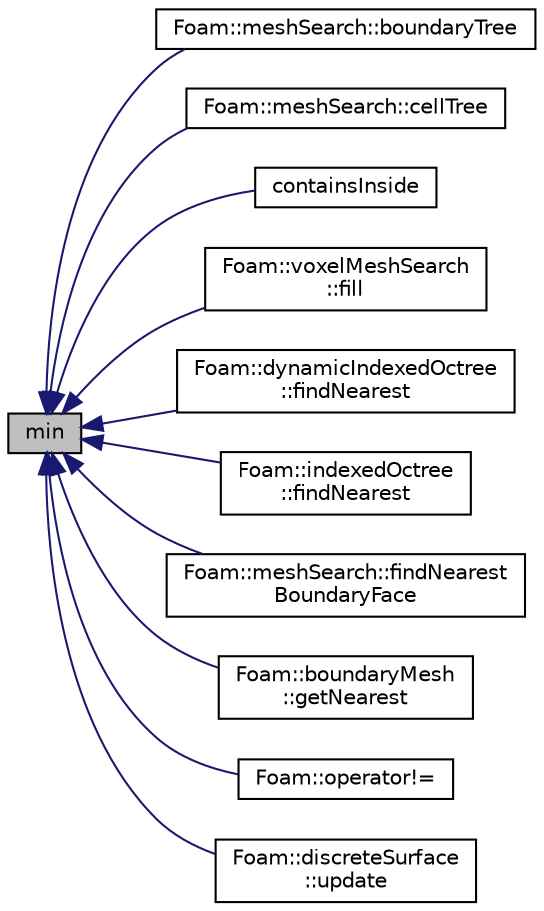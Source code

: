 digraph "min"
{
  bgcolor="transparent";
  edge [fontname="Helvetica",fontsize="10",labelfontname="Helvetica",labelfontsize="10"];
  node [fontname="Helvetica",fontsize="10",shape=record];
  rankdir="LR";
  Node1 [label="min",height=0.2,width=0.4,color="black", fillcolor="grey75", style="filled" fontcolor="black"];
  Node1 -> Node2 [dir="back",color="midnightblue",fontsize="10",style="solid",fontname="Helvetica"];
  Node2 [label="Foam::meshSearch::boundaryTree",height=0.2,width=0.4,color="black",URL="$classFoam_1_1meshSearch.html#a99d8a0131091e3666e9f48ebc6b3dbc0",tooltip="Get (demand driven) reference to octree holding all. "];
  Node1 -> Node3 [dir="back",color="midnightblue",fontsize="10",style="solid",fontname="Helvetica"];
  Node3 [label="Foam::meshSearch::cellTree",height=0.2,width=0.4,color="black",URL="$classFoam_1_1meshSearch.html#a7ec8de2b3ebafbb5aecf9316146722bf",tooltip="Get (demand driven) reference to octree holding all cells. "];
  Node1 -> Node4 [dir="back",color="midnightblue",fontsize="10",style="solid",fontname="Helvetica"];
  Node4 [label="containsInside",height=0.2,width=0.4,color="black",URL="$classFoam_1_1boundBox.html#a48b9c9513101cff7a322ee36fd2dc3ef",tooltip="Contains point? (inside only) "];
  Node1 -> Node5 [dir="back",color="midnightblue",fontsize="10",style="solid",fontname="Helvetica"];
  Node5 [label="Foam::voxelMeshSearch\l::fill",height=0.2,width=0.4,color="black",URL="$classFoam_1_1voxelMeshSearch.html#a6a9f5957f5e51908f25ebe7de6c241be",tooltip="Fill voxels indicated by bounding box. "];
  Node1 -> Node6 [dir="back",color="midnightblue",fontsize="10",style="solid",fontname="Helvetica"];
  Node6 [label="Foam::dynamicIndexedOctree\l::findNearest",height=0.2,width=0.4,color="black",URL="$classFoam_1_1dynamicIndexedOctree.html#a2db1ff77908c7819fb3e192caa364040",tooltip="Low level: calculate nearest starting from subnode. "];
  Node1 -> Node7 [dir="back",color="midnightblue",fontsize="10",style="solid",fontname="Helvetica"];
  Node7 [label="Foam::indexedOctree\l::findNearest",height=0.2,width=0.4,color="black",URL="$classFoam_1_1indexedOctree.html#a87d33cc27610bf4cfd3a5abac58af399",tooltip="Low level: calculate nearest starting from subnode. "];
  Node1 -> Node8 [dir="back",color="midnightblue",fontsize="10",style="solid",fontname="Helvetica"];
  Node8 [label="Foam::meshSearch::findNearest\lBoundaryFace",height=0.2,width=0.4,color="black",URL="$classFoam_1_1meshSearch.html#ad28edd754a2ff6caec90415660e87114",tooltip="Find nearest boundary face. "];
  Node1 -> Node9 [dir="back",color="midnightblue",fontsize="10",style="solid",fontname="Helvetica"];
  Node9 [label="Foam::boundaryMesh\l::getNearest",height=0.2,width=0.4,color="black",URL="$classFoam_1_1boundaryMesh.html#afc0c1d142df9fc42e5efffdf1f144d3a",tooltip="Get bMesh index of nearest face for every boundary face in. "];
  Node1 -> Node10 [dir="back",color="midnightblue",fontsize="10",style="solid",fontname="Helvetica"];
  Node10 [label="Foam::operator!=",height=0.2,width=0.4,color="black",URL="$namespaceFoam.html#af09b39e238d242564a2c3456f1849744"];
  Node1 -> Node11 [dir="back",color="midnightblue",fontsize="10",style="solid",fontname="Helvetica"];
  Node11 [label="Foam::discreteSurface\l::update",height=0.2,width=0.4,color="black",URL="$classFoam_1_1discreteSurface.html#aa2aac016e2bf7b5bd2b271786c2791aa",tooltip="Update the surface as required. "];
}
